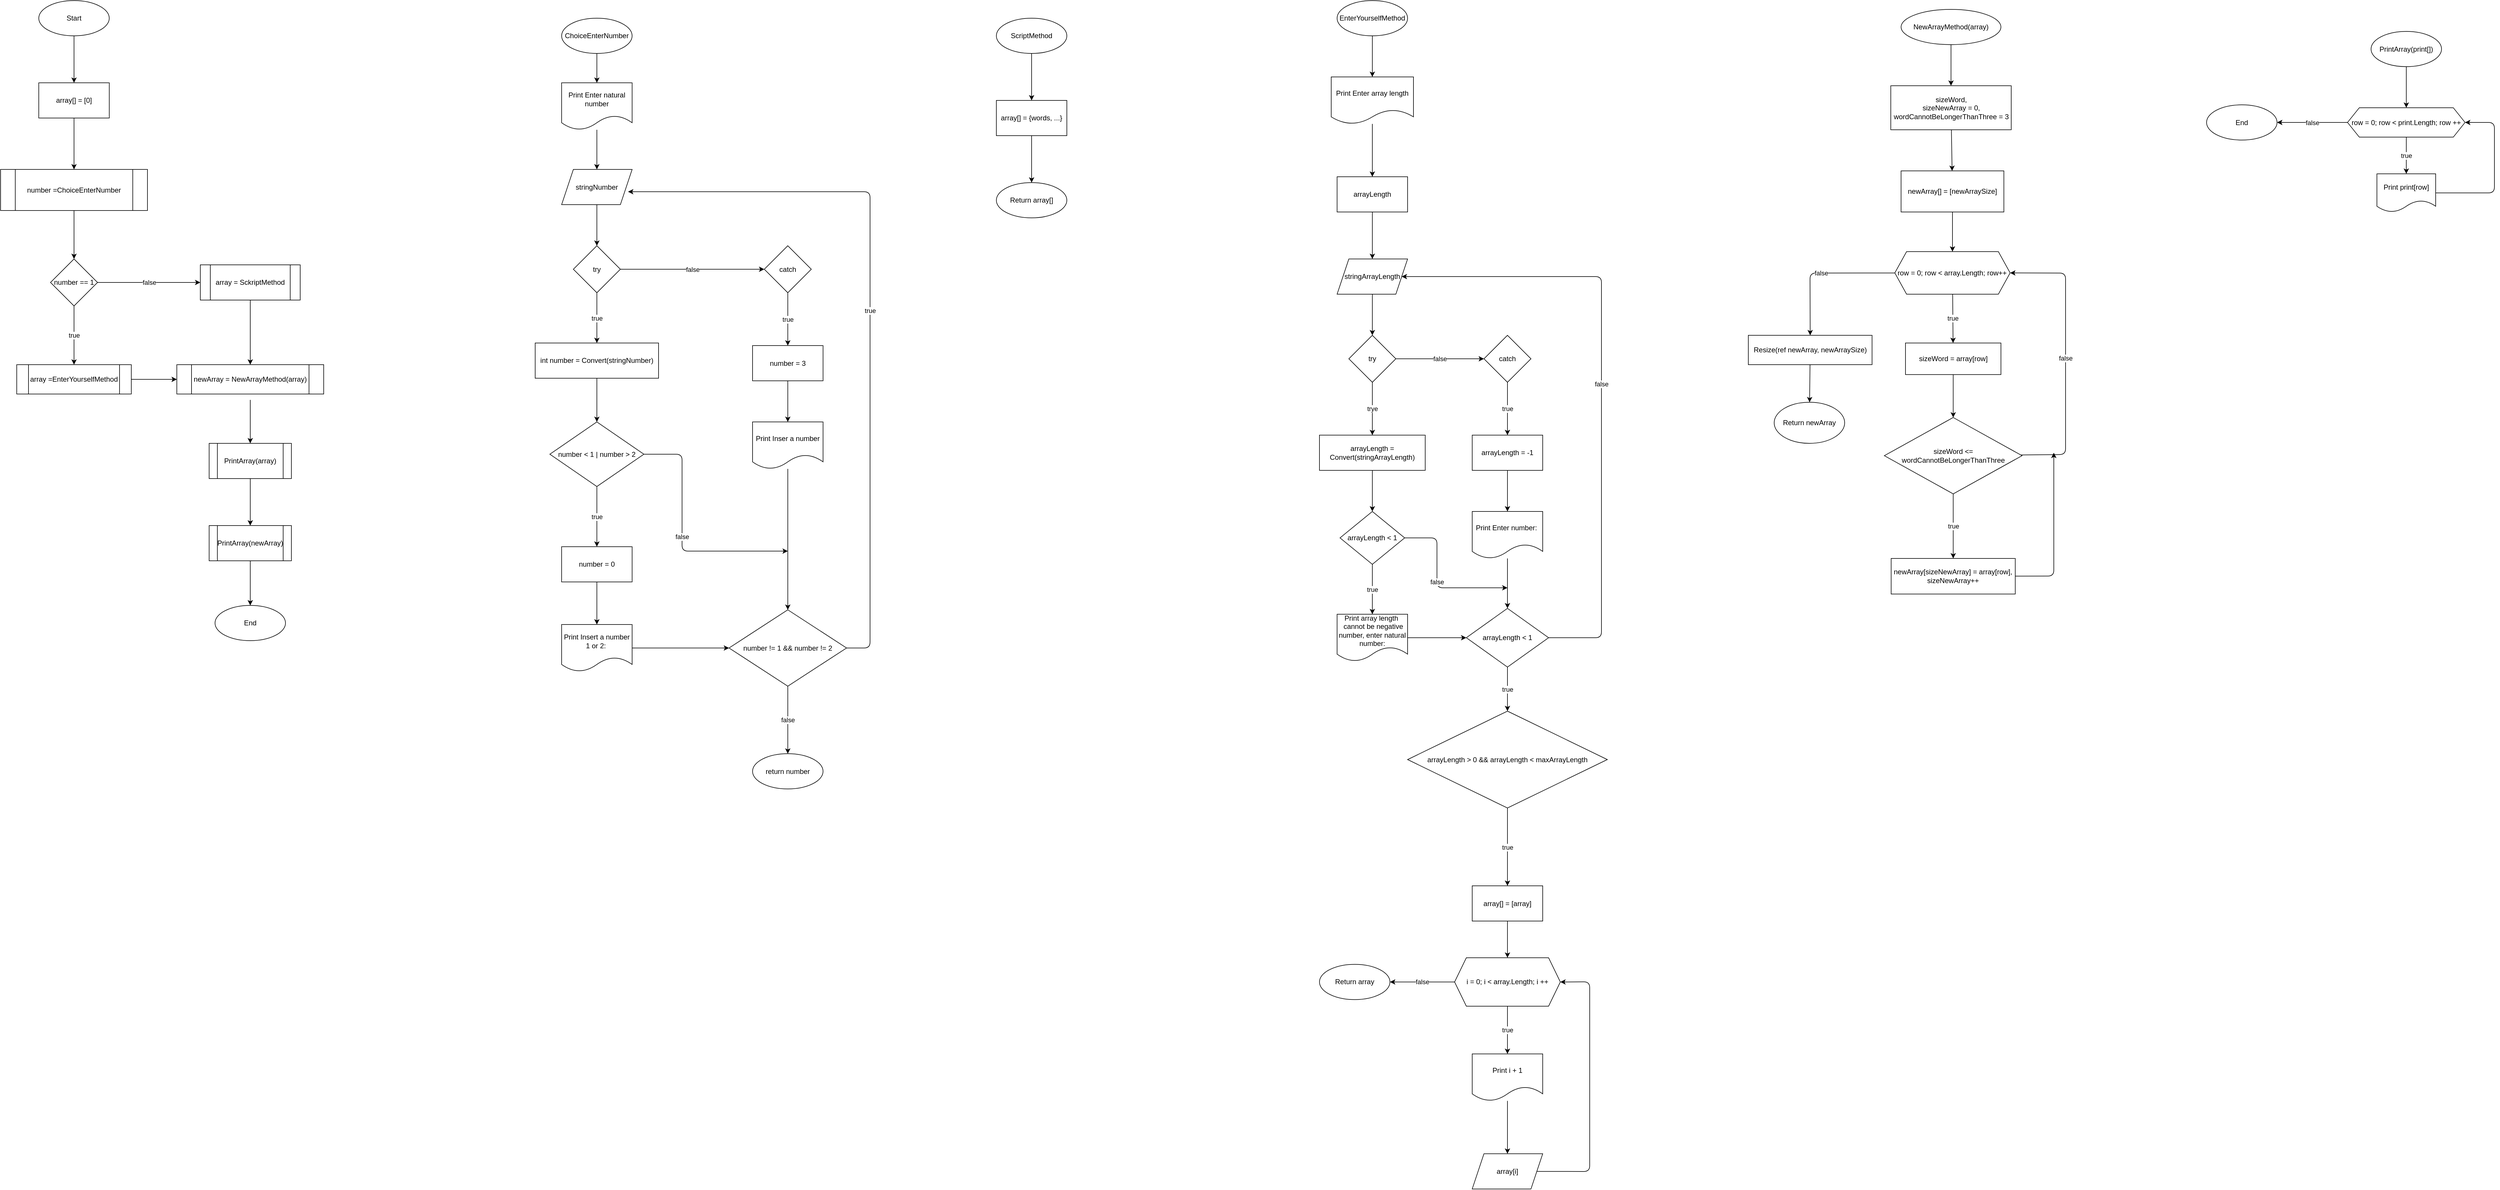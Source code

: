 <mxfile>
    <diagram id="Eii8nnGH6GLkC-q3jCfu" name="Page-1">
        <mxGraphModel dx="1202" dy="533" grid="1" gridSize="10" guides="1" tooltips="1" connect="1" arrows="1" fold="1" page="1" pageScale="1" pageWidth="1100" pageHeight="850" math="0" shadow="0">
            <root>
                <mxCell id="0"/>
                <mxCell id="1" parent="0"/>
                <mxCell id="Q7-Qrk8orozJDqt8Iv2w-7" value="" style="edgeStyle=none;html=1;" parent="1" source="Q7-Qrk8orozJDqt8Iv2w-8" target="Q7-Qrk8orozJDqt8Iv2w-101" edge="1">
                    <mxGeometry relative="1" as="geometry"/>
                </mxCell>
                <mxCell id="Q7-Qrk8orozJDqt8Iv2w-8" value="ChoiceEnterNumber" style="ellipse;whiteSpace=wrap;html=1;" parent="1" vertex="1">
                    <mxGeometry x="990" y="40" width="120" height="60" as="geometry"/>
                </mxCell>
                <mxCell id="Q7-Qrk8orozJDqt8Iv2w-9" value="" style="edgeStyle=none;html=1;" parent="1" source="Q7-Qrk8orozJDqt8Iv2w-10" target="Q7-Qrk8orozJDqt8Iv2w-13" edge="1">
                    <mxGeometry relative="1" as="geometry"/>
                </mxCell>
                <mxCell id="Q7-Qrk8orozJDqt8Iv2w-10" value="stringNumber" style="shape=parallelogram;perimeter=parallelogramPerimeter;whiteSpace=wrap;html=1;fixedSize=1;" parent="1" vertex="1">
                    <mxGeometry x="990" y="297.5" width="120" height="60" as="geometry"/>
                </mxCell>
                <mxCell id="Q7-Qrk8orozJDqt8Iv2w-11" value="true" style="edgeStyle=none;html=1;" parent="1" source="Q7-Qrk8orozJDqt8Iv2w-13" target="Q7-Qrk8orozJDqt8Iv2w-15" edge="1">
                    <mxGeometry relative="1" as="geometry"/>
                </mxCell>
                <mxCell id="Q7-Qrk8orozJDqt8Iv2w-12" value="false" style="edgeStyle=none;html=1;" parent="1" source="Q7-Qrk8orozJDqt8Iv2w-13" target="Q7-Qrk8orozJDqt8Iv2w-24" edge="1">
                    <mxGeometry relative="1" as="geometry"/>
                </mxCell>
                <mxCell id="Q7-Qrk8orozJDqt8Iv2w-13" value="try" style="rhombus;whiteSpace=wrap;html=1;" parent="1" vertex="1">
                    <mxGeometry x="1010" y="427.5" width="80" height="80" as="geometry"/>
                </mxCell>
                <mxCell id="Q7-Qrk8orozJDqt8Iv2w-14" value="" style="edgeStyle=none;html=1;" parent="1" source="Q7-Qrk8orozJDqt8Iv2w-15" target="Q7-Qrk8orozJDqt8Iv2w-18" edge="1">
                    <mxGeometry relative="1" as="geometry"/>
                </mxCell>
                <mxCell id="Q7-Qrk8orozJDqt8Iv2w-15" value="int number = Convert(stringNumber)" style="whiteSpace=wrap;html=1;" parent="1" vertex="1">
                    <mxGeometry x="945" y="593.12" width="210" height="60" as="geometry"/>
                </mxCell>
                <mxCell id="Q7-Qrk8orozJDqt8Iv2w-16" value="true" style="edgeStyle=none;html=1;" parent="1" source="Q7-Qrk8orozJDqt8Iv2w-18" target="Q7-Qrk8orozJDqt8Iv2w-20" edge="1">
                    <mxGeometry relative="1" as="geometry"/>
                </mxCell>
                <mxCell id="Q7-Qrk8orozJDqt8Iv2w-17" value="false" style="edgeStyle=none;html=1;" parent="1" source="Q7-Qrk8orozJDqt8Iv2w-18" edge="1">
                    <mxGeometry relative="1" as="geometry">
                        <mxPoint x="1375" y="947.5" as="targetPoint"/>
                        <Array as="points">
                            <mxPoint x="1195" y="782.5"/>
                            <mxPoint x="1195" y="947.5"/>
                        </Array>
                    </mxGeometry>
                </mxCell>
                <mxCell id="Q7-Qrk8orozJDqt8Iv2w-18" value="number &amp;lt; 1 | number &amp;gt; 2" style="rhombus;whiteSpace=wrap;html=1;" parent="1" vertex="1">
                    <mxGeometry x="970" y="727.5" width="160" height="110" as="geometry"/>
                </mxCell>
                <mxCell id="Q7-Qrk8orozJDqt8Iv2w-19" value="" style="edgeStyle=none;html=1;" parent="1" source="Q7-Qrk8orozJDqt8Iv2w-20" target="Q7-Qrk8orozJDqt8Iv2w-22" edge="1">
                    <mxGeometry relative="1" as="geometry"/>
                </mxCell>
                <mxCell id="Q7-Qrk8orozJDqt8Iv2w-20" value="number = 0" style="whiteSpace=wrap;html=1;" parent="1" vertex="1">
                    <mxGeometry x="990" y="940" width="120" height="60" as="geometry"/>
                </mxCell>
                <mxCell id="Q7-Qrk8orozJDqt8Iv2w-21" style="edgeStyle=none;html=1;entryX=0;entryY=0.5;entryDx=0;entryDy=0;" parent="1" source="Q7-Qrk8orozJDqt8Iv2w-22" target="Q7-Qrk8orozJDqt8Iv2w-31" edge="1">
                    <mxGeometry relative="1" as="geometry"/>
                </mxCell>
                <mxCell id="Q7-Qrk8orozJDqt8Iv2w-22" value="Print Insert a number 1 or 2:&amp;nbsp;" style="shape=document;whiteSpace=wrap;html=1;boundedLbl=1;" parent="1" vertex="1">
                    <mxGeometry x="990" y="1072.5" width="120" height="80" as="geometry"/>
                </mxCell>
                <mxCell id="Q7-Qrk8orozJDqt8Iv2w-23" value="true" style="edgeStyle=none;html=1;" parent="1" source="Q7-Qrk8orozJDqt8Iv2w-24" target="Q7-Qrk8orozJDqt8Iv2w-26" edge="1">
                    <mxGeometry relative="1" as="geometry"/>
                </mxCell>
                <mxCell id="Q7-Qrk8orozJDqt8Iv2w-24" value="catch" style="rhombus;whiteSpace=wrap;html=1;" parent="1" vertex="1">
                    <mxGeometry x="1335" y="427.5" width="80" height="80" as="geometry"/>
                </mxCell>
                <mxCell id="Q7-Qrk8orozJDqt8Iv2w-25" value="" style="edgeStyle=none;html=1;" parent="1" source="Q7-Qrk8orozJDqt8Iv2w-26" target="Q7-Qrk8orozJDqt8Iv2w-28" edge="1">
                    <mxGeometry relative="1" as="geometry"/>
                </mxCell>
                <mxCell id="Q7-Qrk8orozJDqt8Iv2w-26" value="number = 3" style="whiteSpace=wrap;html=1;" parent="1" vertex="1">
                    <mxGeometry x="1315" y="597.5" width="120" height="60" as="geometry"/>
                </mxCell>
                <mxCell id="Q7-Qrk8orozJDqt8Iv2w-27" style="edgeStyle=none;html=1;entryX=0.5;entryY=0;entryDx=0;entryDy=0;" parent="1" source="Q7-Qrk8orozJDqt8Iv2w-28" target="Q7-Qrk8orozJDqt8Iv2w-31" edge="1">
                    <mxGeometry relative="1" as="geometry"/>
                </mxCell>
                <mxCell id="Q7-Qrk8orozJDqt8Iv2w-28" value="Print Inser a number" style="shape=document;whiteSpace=wrap;html=1;boundedLbl=1;" parent="1" vertex="1">
                    <mxGeometry x="1315" y="727.5" width="120" height="80" as="geometry"/>
                </mxCell>
                <mxCell id="Q7-Qrk8orozJDqt8Iv2w-29" value="true" style="edgeStyle=none;html=1;entryX=0.942;entryY=0.633;entryDx=0;entryDy=0;entryPerimeter=0;" parent="1" source="Q7-Qrk8orozJDqt8Iv2w-31" target="Q7-Qrk8orozJDqt8Iv2w-10" edge="1">
                    <mxGeometry relative="1" as="geometry">
                        <Array as="points">
                            <mxPoint x="1515" y="1112.5"/>
                            <mxPoint x="1515" y="335.5"/>
                        </Array>
                    </mxGeometry>
                </mxCell>
                <mxCell id="Q7-Qrk8orozJDqt8Iv2w-30" value="false" style="edgeStyle=none;html=1;" parent="1" source="Q7-Qrk8orozJDqt8Iv2w-31" target="Q7-Qrk8orozJDqt8Iv2w-34" edge="1">
                    <mxGeometry relative="1" as="geometry"/>
                </mxCell>
                <mxCell id="Q7-Qrk8orozJDqt8Iv2w-31" value="number != 1 &amp;amp;&amp;amp; number != 2" style="rhombus;whiteSpace=wrap;html=1;" parent="1" vertex="1">
                    <mxGeometry x="1275" y="1047.5" width="200" height="130" as="geometry"/>
                </mxCell>
                <mxCell id="Q7-Qrk8orozJDqt8Iv2w-32" value="" style="edgeStyle=none;html=1;" parent="1" source="Q7-Qrk8orozJDqt8Iv2w-33" target="Q7-Qrk8orozJDqt8Iv2w-115" edge="1">
                    <mxGeometry relative="1" as="geometry"/>
                </mxCell>
                <mxCell id="Q7-Qrk8orozJDqt8Iv2w-33" value="Start" style="ellipse;whiteSpace=wrap;html=1;" parent="1" vertex="1">
                    <mxGeometry x="100" y="10" width="120" height="60" as="geometry"/>
                </mxCell>
                <mxCell id="Q7-Qrk8orozJDqt8Iv2w-34" value="return number" style="ellipse;whiteSpace=wrap;html=1;" parent="1" vertex="1">
                    <mxGeometry x="1315" y="1292.5" width="120" height="60" as="geometry"/>
                </mxCell>
                <mxCell id="Q7-Qrk8orozJDqt8Iv2w-37" value="true" style="edgeStyle=none;html=1;entryX=0.5;entryY=0;entryDx=0;entryDy=0;" parent="1" source="Q7-Qrk8orozJDqt8Iv2w-39" target="WTpTXgm8ZxH8MhkFRXwK-5" edge="1">
                    <mxGeometry relative="1" as="geometry">
                        <mxPoint x="160" y="620" as="targetPoint"/>
                    </mxGeometry>
                </mxCell>
                <mxCell id="Q7-Qrk8orozJDqt8Iv2w-38" value="false" style="edgeStyle=none;html=1;entryX=0;entryY=0.5;entryDx=0;entryDy=0;" parent="1" source="Q7-Qrk8orozJDqt8Iv2w-39" target="WTpTXgm8ZxH8MhkFRXwK-3" edge="1">
                    <mxGeometry relative="1" as="geometry">
                        <mxPoint x="320" y="490" as="targetPoint"/>
                    </mxGeometry>
                </mxCell>
                <mxCell id="Q7-Qrk8orozJDqt8Iv2w-39" value="number == 1" style="rhombus;whiteSpace=wrap;html=1;" parent="1" vertex="1">
                    <mxGeometry x="120" y="450" width="80" height="80" as="geometry"/>
                </mxCell>
                <mxCell id="Q7-Qrk8orozJDqt8Iv2w-44" value="" style="edgeStyle=none;html=1;" parent="1" source="Q7-Qrk8orozJDqt8Iv2w-45" target="Q7-Qrk8orozJDqt8Iv2w-47" edge="1">
                    <mxGeometry relative="1" as="geometry"/>
                </mxCell>
                <mxCell id="Q7-Qrk8orozJDqt8Iv2w-45" value="ScriptMethod" style="ellipse;whiteSpace=wrap;html=1;" parent="1" vertex="1">
                    <mxGeometry x="1730" y="40" width="120" height="60" as="geometry"/>
                </mxCell>
                <mxCell id="Q7-Qrk8orozJDqt8Iv2w-46" value="" style="edgeStyle=none;html=1;" parent="1" source="Q7-Qrk8orozJDqt8Iv2w-47" target="Q7-Qrk8orozJDqt8Iv2w-48" edge="1">
                    <mxGeometry relative="1" as="geometry"/>
                </mxCell>
                <mxCell id="Q7-Qrk8orozJDqt8Iv2w-47" value="array[] = {words, ...}" style="whiteSpace=wrap;html=1;" parent="1" vertex="1">
                    <mxGeometry x="1730" y="180" width="120" height="60" as="geometry"/>
                </mxCell>
                <mxCell id="Q7-Qrk8orozJDqt8Iv2w-48" value="Return array[]" style="ellipse;whiteSpace=wrap;html=1;" parent="1" vertex="1">
                    <mxGeometry x="1730" y="320" width="120" height="60" as="geometry"/>
                </mxCell>
                <mxCell id="Q7-Qrk8orozJDqt8Iv2w-49" value="" style="edgeStyle=none;html=1;" parent="1" source="Q7-Qrk8orozJDqt8Iv2w-50" target="Q7-Qrk8orozJDqt8Iv2w-52" edge="1">
                    <mxGeometry relative="1" as="geometry"/>
                </mxCell>
                <mxCell id="Q7-Qrk8orozJDqt8Iv2w-50" value="EnterYourselfMethod" style="ellipse;whiteSpace=wrap;html=1;" parent="1" vertex="1">
                    <mxGeometry x="2310" y="10" width="120" height="60" as="geometry"/>
                </mxCell>
                <mxCell id="Q7-Qrk8orozJDqt8Iv2w-51" value="" style="edgeStyle=none;html=1;" parent="1" source="Q7-Qrk8orozJDqt8Iv2w-52" target="Q7-Qrk8orozJDqt8Iv2w-54" edge="1">
                    <mxGeometry relative="1" as="geometry"/>
                </mxCell>
                <mxCell id="Q7-Qrk8orozJDqt8Iv2w-52" value="Print Enter array length" style="shape=document;whiteSpace=wrap;html=1;boundedLbl=1;" parent="1" vertex="1">
                    <mxGeometry x="2300" y="140" width="140" height="80" as="geometry"/>
                </mxCell>
                <mxCell id="Q7-Qrk8orozJDqt8Iv2w-53" value="" style="edgeStyle=none;html=1;" parent="1" source="Q7-Qrk8orozJDqt8Iv2w-54" target="Q7-Qrk8orozJDqt8Iv2w-56" edge="1">
                    <mxGeometry relative="1" as="geometry"/>
                </mxCell>
                <mxCell id="Q7-Qrk8orozJDqt8Iv2w-54" value="arrayLength" style="whiteSpace=wrap;html=1;" parent="1" vertex="1">
                    <mxGeometry x="2310" y="310" width="120" height="60" as="geometry"/>
                </mxCell>
                <mxCell id="Q7-Qrk8orozJDqt8Iv2w-55" value="" style="edgeStyle=none;html=1;" parent="1" source="Q7-Qrk8orozJDqt8Iv2w-56" target="Q7-Qrk8orozJDqt8Iv2w-59" edge="1">
                    <mxGeometry relative="1" as="geometry"/>
                </mxCell>
                <mxCell id="Q7-Qrk8orozJDqt8Iv2w-56" value="stringArrayLength" style="shape=parallelogram;perimeter=parallelogramPerimeter;whiteSpace=wrap;html=1;fixedSize=1;" parent="1" vertex="1">
                    <mxGeometry x="2310" y="450" width="120" height="60" as="geometry"/>
                </mxCell>
                <mxCell id="Q7-Qrk8orozJDqt8Iv2w-57" value="trye" style="edgeStyle=none;html=1;" parent="1" source="Q7-Qrk8orozJDqt8Iv2w-59" target="Q7-Qrk8orozJDqt8Iv2w-61" edge="1">
                    <mxGeometry relative="1" as="geometry"/>
                </mxCell>
                <mxCell id="Q7-Qrk8orozJDqt8Iv2w-58" value="false" style="edgeStyle=none;html=1;" parent="1" source="Q7-Qrk8orozJDqt8Iv2w-59" target="Q7-Qrk8orozJDqt8Iv2w-68" edge="1">
                    <mxGeometry relative="1" as="geometry"/>
                </mxCell>
                <mxCell id="Q7-Qrk8orozJDqt8Iv2w-59" value="try" style="rhombus;whiteSpace=wrap;html=1;" parent="1" vertex="1">
                    <mxGeometry x="2330" y="580" width="80" height="80" as="geometry"/>
                </mxCell>
                <mxCell id="Q7-Qrk8orozJDqt8Iv2w-60" value="" style="edgeStyle=none;html=1;" parent="1" source="Q7-Qrk8orozJDqt8Iv2w-61" target="Q7-Qrk8orozJDqt8Iv2w-64" edge="1">
                    <mxGeometry relative="1" as="geometry"/>
                </mxCell>
                <mxCell id="Q7-Qrk8orozJDqt8Iv2w-61" value="arrayLength = Convert(stringArrayLength)" style="whiteSpace=wrap;html=1;" parent="1" vertex="1">
                    <mxGeometry x="2280" y="750" width="180" height="60" as="geometry"/>
                </mxCell>
                <mxCell id="Q7-Qrk8orozJDqt8Iv2w-62" value="true" style="edgeStyle=none;html=1;" parent="1" source="Q7-Qrk8orozJDqt8Iv2w-64" target="Q7-Qrk8orozJDqt8Iv2w-66" edge="1">
                    <mxGeometry relative="1" as="geometry"/>
                </mxCell>
                <mxCell id="Q7-Qrk8orozJDqt8Iv2w-63" value="false" style="edgeStyle=none;html=1;" parent="1" source="Q7-Qrk8orozJDqt8Iv2w-64" edge="1">
                    <mxGeometry relative="1" as="geometry">
                        <mxPoint x="2600" y="1010" as="targetPoint"/>
                        <Array as="points">
                            <mxPoint x="2480" y="925"/>
                            <mxPoint x="2480" y="1010"/>
                        </Array>
                    </mxGeometry>
                </mxCell>
                <mxCell id="Q7-Qrk8orozJDqt8Iv2w-64" value="arrayLength &amp;lt; 1" style="rhombus;whiteSpace=wrap;html=1;" parent="1" vertex="1">
                    <mxGeometry x="2315" y="880" width="110" height="90" as="geometry"/>
                </mxCell>
                <mxCell id="Q7-Qrk8orozJDqt8Iv2w-65" style="edgeStyle=none;html=1;entryX=0;entryY=0.5;entryDx=0;entryDy=0;" parent="1" source="Q7-Qrk8orozJDqt8Iv2w-66" target="Q7-Qrk8orozJDqt8Iv2w-75" edge="1">
                    <mxGeometry relative="1" as="geometry"/>
                </mxCell>
                <mxCell id="Q7-Qrk8orozJDqt8Iv2w-66" value="Print array length&amp;nbsp;&lt;br&gt;&amp;nbsp;cannot be negative number, enter natural number:" style="shape=document;whiteSpace=wrap;html=1;boundedLbl=1;" parent="1" vertex="1">
                    <mxGeometry x="2310" y="1055" width="120" height="80" as="geometry"/>
                </mxCell>
                <mxCell id="Q7-Qrk8orozJDqt8Iv2w-67" value="true" style="edgeStyle=none;html=1;" parent="1" source="Q7-Qrk8orozJDqt8Iv2w-68" target="Q7-Qrk8orozJDqt8Iv2w-70" edge="1">
                    <mxGeometry relative="1" as="geometry"/>
                </mxCell>
                <mxCell id="Q7-Qrk8orozJDqt8Iv2w-68" value="catch" style="rhombus;whiteSpace=wrap;html=1;" parent="1" vertex="1">
                    <mxGeometry x="2560" y="580" width="80" height="80" as="geometry"/>
                </mxCell>
                <mxCell id="Q7-Qrk8orozJDqt8Iv2w-69" value="" style="edgeStyle=none;html=1;" parent="1" source="Q7-Qrk8orozJDqt8Iv2w-70" target="Q7-Qrk8orozJDqt8Iv2w-72" edge="1">
                    <mxGeometry relative="1" as="geometry"/>
                </mxCell>
                <mxCell id="Q7-Qrk8orozJDqt8Iv2w-70" value="arrayLength = -1" style="whiteSpace=wrap;html=1;" parent="1" vertex="1">
                    <mxGeometry x="2540" y="750" width="120" height="60" as="geometry"/>
                </mxCell>
                <mxCell id="Q7-Qrk8orozJDqt8Iv2w-71" value="" style="edgeStyle=none;html=1;" parent="1" source="Q7-Qrk8orozJDqt8Iv2w-72" target="Q7-Qrk8orozJDqt8Iv2w-75" edge="1">
                    <mxGeometry relative="1" as="geometry"/>
                </mxCell>
                <mxCell id="Q7-Qrk8orozJDqt8Iv2w-72" value="Print Enter number:&amp;nbsp;" style="shape=document;whiteSpace=wrap;html=1;boundedLbl=1;" parent="1" vertex="1">
                    <mxGeometry x="2540" y="880" width="120" height="80" as="geometry"/>
                </mxCell>
                <mxCell id="Q7-Qrk8orozJDqt8Iv2w-73" value="false" style="edgeStyle=none;html=1;entryX=1;entryY=0.5;entryDx=0;entryDy=0;" parent="1" source="Q7-Qrk8orozJDqt8Iv2w-75" target="Q7-Qrk8orozJDqt8Iv2w-56" edge="1">
                    <mxGeometry relative="1" as="geometry">
                        <Array as="points">
                            <mxPoint x="2760" y="1095"/>
                            <mxPoint x="2760" y="480"/>
                        </Array>
                    </mxGeometry>
                </mxCell>
                <mxCell id="Q7-Qrk8orozJDqt8Iv2w-74" value="true" style="edgeStyle=none;html=1;" parent="1" source="Q7-Qrk8orozJDqt8Iv2w-75" target="Q7-Qrk8orozJDqt8Iv2w-103" edge="1">
                    <mxGeometry relative="1" as="geometry"/>
                </mxCell>
                <mxCell id="Q7-Qrk8orozJDqt8Iv2w-75" value="arrayLength &amp;lt; 1" style="rhombus;whiteSpace=wrap;html=1;" parent="1" vertex="1">
                    <mxGeometry x="2530" y="1045" width="140" height="100" as="geometry"/>
                </mxCell>
                <mxCell id="Q7-Qrk8orozJDqt8Iv2w-76" value="" style="edgeStyle=none;html=1;entryX=0.5;entryY=0;entryDx=0;entryDy=0;" parent="1" target="WTpTXgm8ZxH8MhkFRXwK-9" edge="1">
                    <mxGeometry relative="1" as="geometry">
                        <mxPoint x="460" y="690" as="sourcePoint"/>
                        <mxPoint x="460" y="770" as="targetPoint"/>
                    </mxGeometry>
                </mxCell>
                <mxCell id="Q7-Qrk8orozJDqt8Iv2w-78" value="" style="edgeStyle=none;html=1;" parent="1" source="Q7-Qrk8orozJDqt8Iv2w-79" target="Q7-Qrk8orozJDqt8Iv2w-81" edge="1">
                    <mxGeometry relative="1" as="geometry"/>
                </mxCell>
                <mxCell id="Q7-Qrk8orozJDqt8Iv2w-79" value="NewArrayMethod(array)" style="ellipse;whiteSpace=wrap;html=1;" parent="1" vertex="1">
                    <mxGeometry x="3270" y="25" width="170" height="60" as="geometry"/>
                </mxCell>
                <mxCell id="Q7-Qrk8orozJDqt8Iv2w-80" value="" style="edgeStyle=none;html=1;" parent="1" source="Q7-Qrk8orozJDqt8Iv2w-81" target="Q7-Qrk8orozJDqt8Iv2w-83" edge="1">
                    <mxGeometry relative="1" as="geometry"/>
                </mxCell>
                <mxCell id="Q7-Qrk8orozJDqt8Iv2w-81" value="sizeWord,&lt;br&gt;sizeNewArray = 0,&lt;br&gt;wordCannotBeLongerThanThree = 3" style="whiteSpace=wrap;html=1;" parent="1" vertex="1">
                    <mxGeometry x="3252.5" y="155" width="205" height="75" as="geometry"/>
                </mxCell>
                <mxCell id="Q7-Qrk8orozJDqt8Iv2w-82" value="" style="edgeStyle=none;html=1;" parent="1" source="Q7-Qrk8orozJDqt8Iv2w-83" target="Q7-Qrk8orozJDqt8Iv2w-86" edge="1">
                    <mxGeometry relative="1" as="geometry"/>
                </mxCell>
                <mxCell id="Q7-Qrk8orozJDqt8Iv2w-83" value="newArray[] = [newArraySize]" style="whiteSpace=wrap;html=1;" parent="1" vertex="1">
                    <mxGeometry x="3270" y="300" width="175" height="70" as="geometry"/>
                </mxCell>
                <mxCell id="Q7-Qrk8orozJDqt8Iv2w-84" value="true" style="edgeStyle=none;html=1;" parent="1" source="Q7-Qrk8orozJDqt8Iv2w-86" target="Q7-Qrk8orozJDqt8Iv2w-88" edge="1">
                    <mxGeometry relative="1" as="geometry"/>
                </mxCell>
                <mxCell id="Q7-Qrk8orozJDqt8Iv2w-85" value="false" style="edgeStyle=none;html=1;entryX=0.5;entryY=0;entryDx=0;entryDy=0;" parent="1" source="Q7-Qrk8orozJDqt8Iv2w-86" target="Q7-Qrk8orozJDqt8Iv2w-95" edge="1">
                    <mxGeometry relative="1" as="geometry">
                        <Array as="points">
                            <mxPoint x="3115" y="474"/>
                        </Array>
                    </mxGeometry>
                </mxCell>
                <mxCell id="Q7-Qrk8orozJDqt8Iv2w-86" value="row = 0; row &amp;lt; array.Length; row++" style="shape=hexagon;perimeter=hexagonPerimeter2;whiteSpace=wrap;html=1;fixedSize=1;" parent="1" vertex="1">
                    <mxGeometry x="3259.38" y="437.5" width="196.25" height="72.5" as="geometry"/>
                </mxCell>
                <mxCell id="Q7-Qrk8orozJDqt8Iv2w-87" value="" style="edgeStyle=none;html=1;" parent="1" source="Q7-Qrk8orozJDqt8Iv2w-88" target="Q7-Qrk8orozJDqt8Iv2w-91" edge="1">
                    <mxGeometry relative="1" as="geometry"/>
                </mxCell>
                <mxCell id="Q7-Qrk8orozJDqt8Iv2w-88" value="sizeWord = array[row]" style="whiteSpace=wrap;html=1;" parent="1" vertex="1">
                    <mxGeometry x="3277.51" y="593.12" width="162.49" height="53.75" as="geometry"/>
                </mxCell>
                <mxCell id="Q7-Qrk8orozJDqt8Iv2w-89" value="true" style="edgeStyle=none;html=1;" parent="1" source="Q7-Qrk8orozJDqt8Iv2w-91" target="Q7-Qrk8orozJDqt8Iv2w-93" edge="1">
                    <mxGeometry relative="1" as="geometry"/>
                </mxCell>
                <mxCell id="Q7-Qrk8orozJDqt8Iv2w-90" value="false" style="edgeStyle=none;html=1;entryX=1;entryY=0.5;entryDx=0;entryDy=0;" parent="1" source="Q7-Qrk8orozJDqt8Iv2w-91" target="Q7-Qrk8orozJDqt8Iv2w-86" edge="1">
                    <mxGeometry relative="1" as="geometry">
                        <Array as="points">
                            <mxPoint x="3550" y="783"/>
                            <mxPoint x="3550" y="474"/>
                        </Array>
                    </mxGeometry>
                </mxCell>
                <mxCell id="Q7-Qrk8orozJDqt8Iv2w-91" value="sizeWord &amp;lt;= wordCannotBeLongerThanThree" style="rhombus;whiteSpace=wrap;html=1;" parent="1" vertex="1">
                    <mxGeometry x="3241.57" y="720" width="234.38" height="130" as="geometry"/>
                </mxCell>
                <mxCell id="Q7-Qrk8orozJDqt8Iv2w-92" style="edgeStyle=none;html=1;" parent="1" source="Q7-Qrk8orozJDqt8Iv2w-93" edge="1">
                    <mxGeometry relative="1" as="geometry">
                        <mxPoint x="3530" y="780" as="targetPoint"/>
                        <Array as="points">
                            <mxPoint x="3530" y="990"/>
                        </Array>
                    </mxGeometry>
                </mxCell>
                <mxCell id="Q7-Qrk8orozJDqt8Iv2w-93" value="newArray[sizeNewArray] = array[row],&lt;br&gt;sizeNewArray++" style="whiteSpace=wrap;html=1;" parent="1" vertex="1">
                    <mxGeometry x="3253.14" y="960" width="211.24" height="60.61" as="geometry"/>
                </mxCell>
                <mxCell id="Q7-Qrk8orozJDqt8Iv2w-94" value="" style="edgeStyle=none;html=1;" parent="1" source="Q7-Qrk8orozJDqt8Iv2w-95" target="Q7-Qrk8orozJDqt8Iv2w-96" edge="1">
                    <mxGeometry relative="1" as="geometry"/>
                </mxCell>
                <mxCell id="Q7-Qrk8orozJDqt8Iv2w-95" value="Resize(ref newArray, newArraySize)" style="whiteSpace=wrap;html=1;" parent="1" vertex="1">
                    <mxGeometry x="3010" y="580" width="210.62" height="50" as="geometry"/>
                </mxCell>
                <mxCell id="Q7-Qrk8orozJDqt8Iv2w-96" value="Return newArray" style="ellipse;whiteSpace=wrap;html=1;" parent="1" vertex="1">
                    <mxGeometry x="3054" y="694" width="120" height="70" as="geometry"/>
                </mxCell>
                <mxCell id="Q7-Qrk8orozJDqt8Iv2w-100" value="" style="edgeStyle=none;html=1;" parent="1" source="Q7-Qrk8orozJDqt8Iv2w-101" target="Q7-Qrk8orozJDqt8Iv2w-10" edge="1">
                    <mxGeometry relative="1" as="geometry"/>
                </mxCell>
                <mxCell id="Q7-Qrk8orozJDqt8Iv2w-101" value="Print Enter natural number" style="shape=document;whiteSpace=wrap;html=1;boundedLbl=1;" parent="1" vertex="1">
                    <mxGeometry x="990" y="150" width="120" height="80" as="geometry"/>
                </mxCell>
                <mxCell id="Q7-Qrk8orozJDqt8Iv2w-102" value="true" style="edgeStyle=none;html=1;" parent="1" source="Q7-Qrk8orozJDqt8Iv2w-103" target="Q7-Qrk8orozJDqt8Iv2w-105" edge="1">
                    <mxGeometry relative="1" as="geometry"/>
                </mxCell>
                <mxCell id="Q7-Qrk8orozJDqt8Iv2w-103" value="arrayLength &amp;gt; 0 &amp;amp;&amp;amp; arrayLength &amp;lt; maxArrayLength" style="rhombus;whiteSpace=wrap;html=1;" parent="1" vertex="1">
                    <mxGeometry x="2430" y="1220" width="340" height="165" as="geometry"/>
                </mxCell>
                <mxCell id="Q7-Qrk8orozJDqt8Iv2w-104" value="" style="edgeStyle=none;html=1;" parent="1" source="Q7-Qrk8orozJDqt8Iv2w-105" target="Q7-Qrk8orozJDqt8Iv2w-108" edge="1">
                    <mxGeometry relative="1" as="geometry"/>
                </mxCell>
                <mxCell id="Q7-Qrk8orozJDqt8Iv2w-105" value="array[] = [array]" style="whiteSpace=wrap;html=1;" parent="1" vertex="1">
                    <mxGeometry x="2540" y="1517.5" width="120" height="60" as="geometry"/>
                </mxCell>
                <mxCell id="Q7-Qrk8orozJDqt8Iv2w-106" value="true" style="edgeStyle=none;html=1;" parent="1" source="Q7-Qrk8orozJDqt8Iv2w-108" target="Q7-Qrk8orozJDqt8Iv2w-110" edge="1">
                    <mxGeometry relative="1" as="geometry"/>
                </mxCell>
                <mxCell id="Q7-Qrk8orozJDqt8Iv2w-107" value="false" style="edgeStyle=none;html=1;" parent="1" source="Q7-Qrk8orozJDqt8Iv2w-108" target="Q7-Qrk8orozJDqt8Iv2w-113" edge="1">
                    <mxGeometry relative="1" as="geometry"/>
                </mxCell>
                <mxCell id="Q7-Qrk8orozJDqt8Iv2w-108" value="i = 0; i &amp;lt; array.Length; i ++" style="shape=hexagon;perimeter=hexagonPerimeter2;whiteSpace=wrap;html=1;fixedSize=1;" parent="1" vertex="1">
                    <mxGeometry x="2510" y="1640" width="180" height="82.5" as="geometry"/>
                </mxCell>
                <mxCell id="Q7-Qrk8orozJDqt8Iv2w-109" value="" style="edgeStyle=none;html=1;" parent="1" source="Q7-Qrk8orozJDqt8Iv2w-110" target="Q7-Qrk8orozJDqt8Iv2w-112" edge="1">
                    <mxGeometry relative="1" as="geometry"/>
                </mxCell>
                <mxCell id="Q7-Qrk8orozJDqt8Iv2w-110" value="Print i + 1" style="shape=document;whiteSpace=wrap;html=1;boundedLbl=1;" parent="1" vertex="1">
                    <mxGeometry x="2540" y="1803.75" width="120" height="80" as="geometry"/>
                </mxCell>
                <mxCell id="Q7-Qrk8orozJDqt8Iv2w-111" style="edgeStyle=none;html=1;entryX=1;entryY=0.5;entryDx=0;entryDy=0;" parent="1" source="Q7-Qrk8orozJDqt8Iv2w-112" target="Q7-Qrk8orozJDqt8Iv2w-108" edge="1">
                    <mxGeometry relative="1" as="geometry">
                        <Array as="points">
                            <mxPoint x="2740" y="2004"/>
                            <mxPoint x="2740" y="1681"/>
                        </Array>
                    </mxGeometry>
                </mxCell>
                <mxCell id="Q7-Qrk8orozJDqt8Iv2w-112" value="array[i]" style="shape=parallelogram;perimeter=parallelogramPerimeter;whiteSpace=wrap;html=1;fixedSize=1;" parent="1" vertex="1">
                    <mxGeometry x="2540" y="1973.75" width="120" height="60" as="geometry"/>
                </mxCell>
                <mxCell id="Q7-Qrk8orozJDqt8Iv2w-113" value="Return array" style="ellipse;whiteSpace=wrap;html=1;" parent="1" vertex="1">
                    <mxGeometry x="2280" y="1651.25" width="120" height="60" as="geometry"/>
                </mxCell>
                <mxCell id="Q7-Qrk8orozJDqt8Iv2w-114" value="" style="edgeStyle=none;html=1;entryX=0.5;entryY=0;entryDx=0;entryDy=0;" parent="1" source="Q7-Qrk8orozJDqt8Iv2w-115" target="WTpTXgm8ZxH8MhkFRXwK-1" edge="1">
                    <mxGeometry relative="1" as="geometry">
                        <mxPoint x="160" y="290" as="targetPoint"/>
                    </mxGeometry>
                </mxCell>
                <mxCell id="Q7-Qrk8orozJDqt8Iv2w-115" value="array[] = [0]" style="whiteSpace=wrap;html=1;" parent="1" vertex="1">
                    <mxGeometry x="100" y="150" width="120" height="60" as="geometry"/>
                </mxCell>
                <mxCell id="Q7-Qrk8orozJDqt8Iv2w-116" value="" style="edgeStyle=none;html=1;" parent="1" source="Q7-Qrk8orozJDqt8Iv2w-117" target="Q7-Qrk8orozJDqt8Iv2w-120" edge="1">
                    <mxGeometry relative="1" as="geometry"/>
                </mxCell>
                <mxCell id="Q7-Qrk8orozJDqt8Iv2w-117" value="PrintArray(print[])" style="ellipse;whiteSpace=wrap;html=1;" parent="1" vertex="1">
                    <mxGeometry x="4070" y="62.5" width="120" height="60" as="geometry"/>
                </mxCell>
                <mxCell id="Q7-Qrk8orozJDqt8Iv2w-118" value="true" style="edgeStyle=none;html=1;" parent="1" source="Q7-Qrk8orozJDqt8Iv2w-120" target="Q7-Qrk8orozJDqt8Iv2w-122" edge="1">
                    <mxGeometry relative="1" as="geometry"/>
                </mxCell>
                <mxCell id="Q7-Qrk8orozJDqt8Iv2w-119" value="false" style="edgeStyle=none;html=1;" parent="1" source="Q7-Qrk8orozJDqt8Iv2w-120" target="Q7-Qrk8orozJDqt8Iv2w-123" edge="1">
                    <mxGeometry relative="1" as="geometry"/>
                </mxCell>
                <mxCell id="Q7-Qrk8orozJDqt8Iv2w-120" value="row = 0; row &amp;lt; print.Length; row ++" style="shape=hexagon;perimeter=hexagonPerimeter2;whiteSpace=wrap;html=1;fixedSize=1;" parent="1" vertex="1">
                    <mxGeometry x="4030" y="192.5" width="200" height="50" as="geometry"/>
                </mxCell>
                <mxCell id="Q7-Qrk8orozJDqt8Iv2w-121" style="edgeStyle=none;html=1;entryX=1;entryY=0.5;entryDx=0;entryDy=0;" parent="1" source="Q7-Qrk8orozJDqt8Iv2w-122" target="Q7-Qrk8orozJDqt8Iv2w-120" edge="1">
                    <mxGeometry relative="1" as="geometry">
                        <Array as="points">
                            <mxPoint x="4280" y="337.5"/>
                            <mxPoint x="4280" y="217.5"/>
                        </Array>
                    </mxGeometry>
                </mxCell>
                <mxCell id="Q7-Qrk8orozJDqt8Iv2w-122" value="Print print[row]" style="shape=document;whiteSpace=wrap;html=1;boundedLbl=1;" parent="1" vertex="1">
                    <mxGeometry x="4080" y="305" width="100" height="65" as="geometry"/>
                </mxCell>
                <mxCell id="Q7-Qrk8orozJDqt8Iv2w-123" value="End" style="ellipse;whiteSpace=wrap;html=1;" parent="1" vertex="1">
                    <mxGeometry x="3790" y="187.5" width="120" height="60" as="geometry"/>
                </mxCell>
                <mxCell id="Q7-Qrk8orozJDqt8Iv2w-124" value="End" style="ellipse;whiteSpace=wrap;html=1;" parent="1" vertex="1">
                    <mxGeometry x="400" y="1040" width="120" height="60" as="geometry"/>
                </mxCell>
                <mxCell id="WTpTXgm8ZxH8MhkFRXwK-2" style="edgeStyle=none;html=1;entryX=0.5;entryY=0;entryDx=0;entryDy=0;" edge="1" parent="1" source="WTpTXgm8ZxH8MhkFRXwK-1" target="Q7-Qrk8orozJDqt8Iv2w-39">
                    <mxGeometry relative="1" as="geometry"/>
                </mxCell>
                <mxCell id="WTpTXgm8ZxH8MhkFRXwK-1" value="&lt;span&gt;number =&lt;/span&gt;Choice&lt;span&gt;EnterNumber&lt;/span&gt;" style="shape=process;whiteSpace=wrap;html=1;backgroundOutline=1;" vertex="1" parent="1">
                    <mxGeometry x="35" y="297.5" width="250" height="70" as="geometry"/>
                </mxCell>
                <mxCell id="WTpTXgm8ZxH8MhkFRXwK-4" style="edgeStyle=none;html=1;entryX=0.5;entryY=0;entryDx=0;entryDy=0;" edge="1" parent="1" source="WTpTXgm8ZxH8MhkFRXwK-3" target="WTpTXgm8ZxH8MhkFRXwK-7">
                    <mxGeometry relative="1" as="geometry">
                        <mxPoint x="460" y="620" as="targetPoint"/>
                    </mxGeometry>
                </mxCell>
                <mxCell id="WTpTXgm8ZxH8MhkFRXwK-3" value="&lt;span&gt;array = SckriptMethod&lt;/span&gt;" style="shape=process;whiteSpace=wrap;html=1;backgroundOutline=1;" vertex="1" parent="1">
                    <mxGeometry x="375" y="460" width="170" height="60" as="geometry"/>
                </mxCell>
                <mxCell id="WTpTXgm8ZxH8MhkFRXwK-8" style="edgeStyle=none;html=1;entryX=0;entryY=0.5;entryDx=0;entryDy=0;" edge="1" parent="1" source="WTpTXgm8ZxH8MhkFRXwK-5" target="WTpTXgm8ZxH8MhkFRXwK-7">
                    <mxGeometry relative="1" as="geometry"/>
                </mxCell>
                <mxCell id="WTpTXgm8ZxH8MhkFRXwK-5" value="&lt;span&gt;array =&lt;/span&gt;EnterYourself&lt;span&gt;Method&lt;/span&gt;" style="shape=process;whiteSpace=wrap;html=1;backgroundOutline=1;" vertex="1" parent="1">
                    <mxGeometry x="62.5" y="630" width="195" height="50" as="geometry"/>
                </mxCell>
                <mxCell id="WTpTXgm8ZxH8MhkFRXwK-7" value="&lt;span&gt;newArray = NewArrayMethod(array)&lt;/span&gt;" style="shape=process;whiteSpace=wrap;html=1;backgroundOutline=1;" vertex="1" parent="1">
                    <mxGeometry x="335" y="630" width="250" height="50" as="geometry"/>
                </mxCell>
                <mxCell id="WTpTXgm8ZxH8MhkFRXwK-11" value="" style="edgeStyle=none;html=1;" edge="1" parent="1" source="WTpTXgm8ZxH8MhkFRXwK-9" target="WTpTXgm8ZxH8MhkFRXwK-10">
                    <mxGeometry relative="1" as="geometry"/>
                </mxCell>
                <mxCell id="WTpTXgm8ZxH8MhkFRXwK-9" value="&lt;span&gt;PrintArray(array)&lt;/span&gt;" style="shape=process;whiteSpace=wrap;html=1;backgroundOutline=1;" vertex="1" parent="1">
                    <mxGeometry x="390" y="764" width="140" height="60" as="geometry"/>
                </mxCell>
                <mxCell id="WTpTXgm8ZxH8MhkFRXwK-12" value="" style="edgeStyle=none;html=1;" edge="1" parent="1" source="WTpTXgm8ZxH8MhkFRXwK-10" target="Q7-Qrk8orozJDqt8Iv2w-124">
                    <mxGeometry relative="1" as="geometry"/>
                </mxCell>
                <mxCell id="WTpTXgm8ZxH8MhkFRXwK-10" value="&lt;span&gt;PrintArray(newArray)&lt;/span&gt;" style="shape=process;whiteSpace=wrap;html=1;backgroundOutline=1;" vertex="1" parent="1">
                    <mxGeometry x="390" y="904" width="140" height="60" as="geometry"/>
                </mxCell>
            </root>
        </mxGraphModel>
    </diagram>
    <diagram id="HYundkyGYnqMxC---_LP" name="Page-2">
        <mxGraphModel dx="1202" dy="533" grid="1" gridSize="10" guides="1" tooltips="1" connect="1" arrows="1" fold="1" page="1" pageScale="1" pageWidth="1100" pageHeight="850" math="0" shadow="0">
            <root>
                <mxCell id="x9pryPhuVk3YSNSWU_nB-0"/>
                <mxCell id="x9pryPhuVk3YSNSWU_nB-1" parent="x9pryPhuVk3YSNSWU_nB-0"/>
                <mxCell id="T9ELQkDIrvYrur-cVXGo-0" value="" style="edgeStyle=none;html=1;" parent="x9pryPhuVk3YSNSWU_nB-1" source="T9ELQkDIrvYrur-cVXGo-1" target="T9ELQkDIrvYrur-cVXGo-3" edge="1">
                    <mxGeometry relative="1" as="geometry"/>
                </mxCell>
                <mxCell id="T9ELQkDIrvYrur-cVXGo-1" value="Start" style="ellipse;whiteSpace=wrap;html=1;" parent="x9pryPhuVk3YSNSWU_nB-1" vertex="1">
                    <mxGeometry x="370" y="20" width="120" height="60" as="geometry"/>
                </mxCell>
                <mxCell id="T9ELQkDIrvYrur-cVXGo-2" value="" style="edgeStyle=none;html=1;" parent="x9pryPhuVk3YSNSWU_nB-1" source="T9ELQkDIrvYrur-cVXGo-3" target="T9ELQkDIrvYrur-cVXGo-65" edge="1">
                    <mxGeometry relative="1" as="geometry"/>
                </mxCell>
                <mxCell id="T9ELQkDIrvYrur-cVXGo-3" value="number" style="shape=parallelogram;perimeter=parallelogramPerimeter;whiteSpace=wrap;html=1;fixedSize=1;" parent="x9pryPhuVk3YSNSWU_nB-1" vertex="1">
                    <mxGeometry x="370" y="160" width="120" height="60" as="geometry"/>
                </mxCell>
                <mxCell id="T9ELQkDIrvYrur-cVXGo-4" value="no" style="edgeStyle=none;html=1;" parent="x9pryPhuVk3YSNSWU_nB-1" source="T9ELQkDIrvYrur-cVXGo-6" target="T9ELQkDIrvYrur-cVXGo-9" edge="1">
                    <mxGeometry relative="1" as="geometry"/>
                </mxCell>
                <mxCell id="T9ELQkDIrvYrur-cVXGo-5" value="yes" style="edgeStyle=none;html=1;" parent="x9pryPhuVk3YSNSWU_nB-1" source="T9ELQkDIrvYrur-cVXGo-6" target="T9ELQkDIrvYrur-cVXGo-11" edge="1">
                    <mxGeometry relative="1" as="geometry"/>
                </mxCell>
                <mxCell id="T9ELQkDIrvYrur-cVXGo-6" value="number = 1" style="rhombus;whiteSpace=wrap;html=1;" parent="x9pryPhuVk3YSNSWU_nB-1" vertex="1">
                    <mxGeometry x="365" y="425" width="130" height="110" as="geometry"/>
                </mxCell>
                <mxCell id="T9ELQkDIrvYrur-cVXGo-7" value="yes" style="edgeStyle=none;html=1;" parent="x9pryPhuVk3YSNSWU_nB-1" source="T9ELQkDIrvYrur-cVXGo-9" target="T9ELQkDIrvYrur-cVXGo-13" edge="1">
                    <mxGeometry relative="1" as="geometry"/>
                </mxCell>
                <mxCell id="T9ELQkDIrvYrur-cVXGo-8" value="no" style="edgeStyle=none;html=1;" parent="x9pryPhuVk3YSNSWU_nB-1" source="T9ELQkDIrvYrur-cVXGo-9" target="T9ELQkDIrvYrur-cVXGo-17" edge="1">
                    <mxGeometry relative="1" as="geometry"/>
                </mxCell>
                <mxCell id="T9ELQkDIrvYrur-cVXGo-9" value="number = 2" style="rhombus;whiteSpace=wrap;html=1;" parent="x9pryPhuVk3YSNSWU_nB-1" vertex="1">
                    <mxGeometry x="715" y="420" width="130" height="115" as="geometry"/>
                </mxCell>
                <mxCell id="T9ELQkDIrvYrur-cVXGo-10" value="" style="edgeStyle=none;html=1;" parent="x9pryPhuVk3YSNSWU_nB-1" source="T9ELQkDIrvYrur-cVXGo-11" target="T9ELQkDIrvYrur-cVXGo-38" edge="1">
                    <mxGeometry relative="1" as="geometry"/>
                </mxCell>
                <mxCell id="T9ELQkDIrvYrur-cVXGo-11" value="arrayLength" style="shape=parallelogram;perimeter=parallelogramPerimeter;whiteSpace=wrap;html=1;fixedSize=1;" parent="x9pryPhuVk3YSNSWU_nB-1" vertex="1">
                    <mxGeometry x="370" y="607.5" width="120" height="60" as="geometry"/>
                </mxCell>
                <mxCell id="T9ELQkDIrvYrur-cVXGo-12" style="edgeStyle=none;html=1;entryX=0.5;entryY=0;entryDx=0;entryDy=0;" parent="x9pryPhuVk3YSNSWU_nB-1" source="T9ELQkDIrvYrur-cVXGo-13" target="T9ELQkDIrvYrur-cVXGo-15" edge="1">
                    <mxGeometry relative="1" as="geometry"/>
                </mxCell>
                <mxCell id="T9ELQkDIrvYrur-cVXGo-13" value="array[] = {alredy have}" style="whiteSpace=wrap;html=1;" parent="x9pryPhuVk3YSNSWU_nB-1" vertex="1">
                    <mxGeometry x="715" y="617.5" width="135" height="60" as="geometry"/>
                </mxCell>
                <mxCell id="T9ELQkDIrvYrur-cVXGo-14" value="" style="edgeStyle=none;html=1;" parent="x9pryPhuVk3YSNSWU_nB-1" source="T9ELQkDIrvYrur-cVXGo-15" target="T9ELQkDIrvYrur-cVXGo-48" edge="1">
                    <mxGeometry relative="1" as="geometry"/>
                </mxCell>
                <mxCell id="T9ELQkDIrvYrur-cVXGo-15" value="newArray =&amp;nbsp; Method(array)" style="shape=process;whiteSpace=wrap;html=1;backgroundOutline=1;" parent="x9pryPhuVk3YSNSWU_nB-1" vertex="1">
                    <mxGeometry x="666.25" y="1056.25" width="232.5" height="47.5" as="geometry"/>
                </mxCell>
                <mxCell id="T9ELQkDIrvYrur-cVXGo-16" value="" style="edgeStyle=none;html=1;" parent="x9pryPhuVk3YSNSWU_nB-1" source="T9ELQkDIrvYrur-cVXGo-17" target="T9ELQkDIrvYrur-cVXGo-18" edge="1">
                    <mxGeometry relative="1" as="geometry"/>
                </mxCell>
                <mxCell id="T9ELQkDIrvYrur-cVXGo-17" value="Print incorrect number" style="shape=document;whiteSpace=wrap;html=1;boundedLbl=1;" parent="x9pryPhuVk3YSNSWU_nB-1" vertex="1">
                    <mxGeometry x="1045" y="440" width="140" height="80" as="geometry"/>
                </mxCell>
                <mxCell id="T9ELQkDIrvYrur-cVXGo-18" value="End" style="ellipse;whiteSpace=wrap;html=1;" parent="x9pryPhuVk3YSNSWU_nB-1" vertex="1">
                    <mxGeometry x="1055" y="667.5" width="120" height="60" as="geometry"/>
                </mxCell>
                <mxCell id="T9ELQkDIrvYrur-cVXGo-19" value="" style="edgeStyle=none;html=1;" parent="x9pryPhuVk3YSNSWU_nB-1" source="T9ELQkDIrvYrur-cVXGo-20" target="T9ELQkDIrvYrur-cVXGo-27" edge="1">
                    <mxGeometry relative="1" as="geometry"/>
                </mxCell>
                <mxCell id="T9ELQkDIrvYrur-cVXGo-20" value="Method(arra[])" style="ellipse;whiteSpace=wrap;html=1;" parent="x9pryPhuVk3YSNSWU_nB-1" vertex="1">
                    <mxGeometry x="2030" y="20" width="120" height="60" as="geometry"/>
                </mxCell>
                <mxCell id="T9ELQkDIrvYrur-cVXGo-21" value="yes" style="edgeStyle=none;html=1;" parent="x9pryPhuVk3YSNSWU_nB-1" source="T9ELQkDIrvYrur-cVXGo-23" target="T9ELQkDIrvYrur-cVXGo-25" edge="1">
                    <mxGeometry relative="1" as="geometry"/>
                </mxCell>
                <mxCell id="T9ELQkDIrvYrur-cVXGo-22" value="no" style="edgeStyle=none;html=1;" parent="x9pryPhuVk3YSNSWU_nB-1" source="T9ELQkDIrvYrur-cVXGo-23" target="T9ELQkDIrvYrur-cVXGo-63" edge="1">
                    <mxGeometry relative="1" as="geometry"/>
                </mxCell>
                <mxCell id="T9ELQkDIrvYrur-cVXGo-23" value="row = 0; row &amp;lt; array.Lengh; row++" style="shape=hexagon;perimeter=hexagonPerimeter2;whiteSpace=wrap;html=1;fixedSize=1;" parent="x9pryPhuVk3YSNSWU_nB-1" vertex="1">
                    <mxGeometry x="1988.75" y="425" width="202.5" height="65" as="geometry"/>
                </mxCell>
                <mxCell id="T9ELQkDIrvYrur-cVXGo-24" value="" style="edgeStyle=none;html=1;" parent="x9pryPhuVk3YSNSWU_nB-1" source="T9ELQkDIrvYrur-cVXGo-25" target="T9ELQkDIrvYrur-cVXGo-30" edge="1">
                    <mxGeometry relative="1" as="geometry"/>
                </mxCell>
                <mxCell id="T9ELQkDIrvYrur-cVXGo-25" value="sizeWord = array[row]" style="whiteSpace=wrap;html=1;" parent="x9pryPhuVk3YSNSWU_nB-1" vertex="1">
                    <mxGeometry x="2032.5" y="555" width="120" height="60" as="geometry"/>
                </mxCell>
                <mxCell id="T9ELQkDIrvYrur-cVXGo-26" value="" style="edgeStyle=none;html=1;" parent="x9pryPhuVk3YSNSWU_nB-1" source="T9ELQkDIrvYrur-cVXGo-27" target="T9ELQkDIrvYrur-cVXGo-34" edge="1">
                    <mxGeometry relative="1" as="geometry"/>
                </mxCell>
                <mxCell id="T9ELQkDIrvYrur-cVXGo-27" value="sizeWord,&lt;br&gt;sizeNewArray = 0" style="whiteSpace=wrap;html=1;" parent="x9pryPhuVk3YSNSWU_nB-1" vertex="1">
                    <mxGeometry x="2030" y="160" width="120" height="60" as="geometry"/>
                </mxCell>
                <mxCell id="T9ELQkDIrvYrur-cVXGo-28" value="no" style="edgeStyle=none;html=1;" parent="x9pryPhuVk3YSNSWU_nB-1" source="T9ELQkDIrvYrur-cVXGo-30" edge="1">
                    <mxGeometry relative="1" as="geometry">
                        <mxPoint x="2232.5" y="725" as="targetPoint"/>
                    </mxGeometry>
                </mxCell>
                <mxCell id="T9ELQkDIrvYrur-cVXGo-29" value="yes" style="edgeStyle=none;html=1;" parent="x9pryPhuVk3YSNSWU_nB-1" source="T9ELQkDIrvYrur-cVXGo-30" target="T9ELQkDIrvYrur-cVXGo-61" edge="1">
                    <mxGeometry relative="1" as="geometry"/>
                </mxCell>
                <mxCell id="T9ELQkDIrvYrur-cVXGo-30" value="sizeWord.Length &amp;lt;= 3" style="rhombus;whiteSpace=wrap;html=1;" parent="x9pryPhuVk3YSNSWU_nB-1" vertex="1">
                    <mxGeometry x="2025" y="677.5" width="135" height="95" as="geometry"/>
                </mxCell>
                <mxCell id="T9ELQkDIrvYrur-cVXGo-31" style="edgeStyle=none;html=1;entryX=1;entryY=0.5;entryDx=0;entryDy=0;" parent="x9pryPhuVk3YSNSWU_nB-1" source="T9ELQkDIrvYrur-cVXGo-32" target="T9ELQkDIrvYrur-cVXGo-23" edge="1">
                    <mxGeometry relative="1" as="geometry">
                        <Array as="points">
                            <mxPoint x="2233" y="1020"/>
                            <mxPoint x="2232.5" y="455"/>
                        </Array>
                    </mxGeometry>
                </mxCell>
                <mxCell id="T9ELQkDIrvYrur-cVXGo-32" value="sizeNewArray++" style="whiteSpace=wrap;html=1;" parent="x9pryPhuVk3YSNSWU_nB-1" vertex="1">
                    <mxGeometry x="2035" y="990" width="120" height="60" as="geometry"/>
                </mxCell>
                <mxCell id="T9ELQkDIrvYrur-cVXGo-33" value="" style="edgeStyle=none;html=1;" parent="x9pryPhuVk3YSNSWU_nB-1" source="T9ELQkDIrvYrur-cVXGo-34" target="T9ELQkDIrvYrur-cVXGo-23" edge="1">
                    <mxGeometry relative="1" as="geometry"/>
                </mxCell>
                <mxCell id="T9ELQkDIrvYrur-cVXGo-34" value="newArray[] = [sizeNewArray]" style="whiteSpace=wrap;html=1;" parent="x9pryPhuVk3YSNSWU_nB-1" vertex="1">
                    <mxGeometry x="2002.5" y="275" width="175" height="60" as="geometry"/>
                </mxCell>
                <mxCell id="T9ELQkDIrvYrur-cVXGo-35" value="return newArray" style="ellipse;whiteSpace=wrap;html=1;" parent="x9pryPhuVk3YSNSWU_nB-1" vertex="1">
                    <mxGeometry x="1683.75" y="570" width="120" height="60" as="geometry"/>
                </mxCell>
                <mxCell id="T9ELQkDIrvYrur-cVXGo-36" value="no" style="edgeStyle=none;html=1;" parent="x9pryPhuVk3YSNSWU_nB-1" source="T9ELQkDIrvYrur-cVXGo-38" target="T9ELQkDIrvYrur-cVXGo-43" edge="1">
                    <mxGeometry relative="1" as="geometry"/>
                </mxCell>
                <mxCell id="T9ELQkDIrvYrur-cVXGo-37" value="yes" style="edgeStyle=none;html=1;" parent="x9pryPhuVk3YSNSWU_nB-1" source="T9ELQkDIrvYrur-cVXGo-38" target="T9ELQkDIrvYrur-cVXGo-46" edge="1">
                    <mxGeometry relative="1" as="geometry"/>
                </mxCell>
                <mxCell id="T9ELQkDIrvYrur-cVXGo-38" value="arrayLenth &amp;gt; 0 &amp;amp;&amp;amp; arrayLength &amp;lt; 10000" style="rhombus;whiteSpace=wrap;html=1;" parent="x9pryPhuVk3YSNSWU_nB-1" vertex="1">
                    <mxGeometry x="317.5" y="727.5" width="225" height="110" as="geometry"/>
                </mxCell>
                <mxCell id="T9ELQkDIrvYrur-cVXGo-39" value="no" style="edgeStyle=none;html=1;entryX=0;entryY=0.5;entryDx=0;entryDy=0;" parent="x9pryPhuVk3YSNSWU_nB-1" source="T9ELQkDIrvYrur-cVXGo-41" target="T9ELQkDIrvYrur-cVXGo-15" edge="1">
                    <mxGeometry relative="1" as="geometry"/>
                </mxCell>
                <mxCell id="T9ELQkDIrvYrur-cVXGo-40" value="yes" style="edgeStyle=none;html=1;" parent="x9pryPhuVk3YSNSWU_nB-1" source="T9ELQkDIrvYrur-cVXGo-41" target="T9ELQkDIrvYrur-cVXGo-67" edge="1">
                    <mxGeometry relative="1" as="geometry"/>
                </mxCell>
                <mxCell id="T9ELQkDIrvYrur-cVXGo-41" value="i = 0; i &amp;lt; array.Length; i ++" style="shape=hexagon;perimeter=hexagonPerimeter2;whiteSpace=wrap;html=1;fixedSize=1;" parent="x9pryPhuVk3YSNSWU_nB-1" vertex="1">
                    <mxGeometry x="345" y="1047.5" width="170" height="65" as="geometry"/>
                </mxCell>
                <mxCell id="T9ELQkDIrvYrur-cVXGo-42" value="" style="edgeStyle=none;html=1;" parent="x9pryPhuVk3YSNSWU_nB-1" source="T9ELQkDIrvYrur-cVXGo-43" target="T9ELQkDIrvYrur-cVXGo-44" edge="1">
                    <mxGeometry relative="1" as="geometry"/>
                </mxCell>
                <mxCell id="T9ELQkDIrvYrur-cVXGo-43" value="Print very more or less than 0" style="shape=document;whiteSpace=wrap;html=1;boundedLbl=1;" parent="x9pryPhuVk3YSNSWU_nB-1" vertex="1">
                    <mxGeometry x="60" y="742.5" width="120" height="80" as="geometry"/>
                </mxCell>
                <mxCell id="T9ELQkDIrvYrur-cVXGo-44" value="End" style="ellipse;whiteSpace=wrap;html=1;" parent="x9pryPhuVk3YSNSWU_nB-1" vertex="1">
                    <mxGeometry x="60" y="912.5" width="120" height="60" as="geometry"/>
                </mxCell>
                <mxCell id="T9ELQkDIrvYrur-cVXGo-45" style="edgeStyle=none;html=1;entryX=0.5;entryY=0;entryDx=0;entryDy=0;" parent="x9pryPhuVk3YSNSWU_nB-1" source="T9ELQkDIrvYrur-cVXGo-46" target="T9ELQkDIrvYrur-cVXGo-41" edge="1">
                    <mxGeometry relative="1" as="geometry"/>
                </mxCell>
                <mxCell id="T9ELQkDIrvYrur-cVXGo-46" value="array[arrayLength]" style="whiteSpace=wrap;html=1;" parent="x9pryPhuVk3YSNSWU_nB-1" vertex="1">
                    <mxGeometry x="370" y="908.75" width="120" height="60" as="geometry"/>
                </mxCell>
                <mxCell id="T9ELQkDIrvYrur-cVXGo-47" value="" style="edgeStyle=none;html=1;" parent="x9pryPhuVk3YSNSWU_nB-1" source="T9ELQkDIrvYrur-cVXGo-48" target="T9ELQkDIrvYrur-cVXGo-58" edge="1">
                    <mxGeometry relative="1" as="geometry"/>
                </mxCell>
                <mxCell id="T9ELQkDIrvYrur-cVXGo-48" value="PrintMethod(array)" style="shape=process;whiteSpace=wrap;html=1;backgroundOutline=1;" parent="x9pryPhuVk3YSNSWU_nB-1" vertex="1">
                    <mxGeometry x="722.5" y="1190" width="120" height="60" as="geometry"/>
                </mxCell>
                <mxCell id="T9ELQkDIrvYrur-cVXGo-49" value="" style="edgeStyle=none;html=1;" parent="x9pryPhuVk3YSNSWU_nB-1" source="T9ELQkDIrvYrur-cVXGo-50" target="T9ELQkDIrvYrur-cVXGo-53" edge="1">
                    <mxGeometry relative="1" as="geometry"/>
                </mxCell>
                <mxCell id="T9ELQkDIrvYrur-cVXGo-50" value="PrintArray(print[])" style="ellipse;whiteSpace=wrap;html=1;" parent="x9pryPhuVk3YSNSWU_nB-1" vertex="1">
                    <mxGeometry x="2580" y="60" width="120" height="60" as="geometry"/>
                </mxCell>
                <mxCell id="T9ELQkDIrvYrur-cVXGo-51" value="yes" style="edgeStyle=none;html=1;" parent="x9pryPhuVk3YSNSWU_nB-1" source="T9ELQkDIrvYrur-cVXGo-53" target="T9ELQkDIrvYrur-cVXGo-55" edge="1">
                    <mxGeometry relative="1" as="geometry"/>
                </mxCell>
                <mxCell id="T9ELQkDIrvYrur-cVXGo-52" value="no" style="edgeStyle=none;html=1;" parent="x9pryPhuVk3YSNSWU_nB-1" source="T9ELQkDIrvYrur-cVXGo-53" target="T9ELQkDIrvYrur-cVXGo-56" edge="1">
                    <mxGeometry relative="1" as="geometry"/>
                </mxCell>
                <mxCell id="T9ELQkDIrvYrur-cVXGo-53" value="row = 0; row &amp;lt; print.Length; row ++" style="shape=hexagon;perimeter=hexagonPerimeter2;whiteSpace=wrap;html=1;fixedSize=1;" parent="x9pryPhuVk3YSNSWU_nB-1" vertex="1">
                    <mxGeometry x="2540" y="190" width="200" height="50" as="geometry"/>
                </mxCell>
                <mxCell id="T9ELQkDIrvYrur-cVXGo-54" style="edgeStyle=none;html=1;entryX=1;entryY=0.5;entryDx=0;entryDy=0;" parent="x9pryPhuVk3YSNSWU_nB-1" source="T9ELQkDIrvYrur-cVXGo-55" target="T9ELQkDIrvYrur-cVXGo-53" edge="1">
                    <mxGeometry relative="1" as="geometry">
                        <Array as="points">
                            <mxPoint x="2790" y="335"/>
                            <mxPoint x="2790" y="215"/>
                        </Array>
                    </mxGeometry>
                </mxCell>
                <mxCell id="T9ELQkDIrvYrur-cVXGo-55" value="Print[print[row]" style="shape=document;whiteSpace=wrap;html=1;boundedLbl=1;" parent="x9pryPhuVk3YSNSWU_nB-1" vertex="1">
                    <mxGeometry x="2590" y="302.5" width="100" height="65" as="geometry"/>
                </mxCell>
                <mxCell id="T9ELQkDIrvYrur-cVXGo-56" value="End" style="ellipse;whiteSpace=wrap;html=1;" parent="x9pryPhuVk3YSNSWU_nB-1" vertex="1">
                    <mxGeometry x="2300" y="185" width="120" height="60" as="geometry"/>
                </mxCell>
                <mxCell id="T9ELQkDIrvYrur-cVXGo-57" value="" style="edgeStyle=none;html=1;" parent="x9pryPhuVk3YSNSWU_nB-1" source="T9ELQkDIrvYrur-cVXGo-58" target="T9ELQkDIrvYrur-cVXGo-59" edge="1">
                    <mxGeometry relative="1" as="geometry"/>
                </mxCell>
                <mxCell id="T9ELQkDIrvYrur-cVXGo-58" value="PrintMethod(newArray)" style="shape=process;whiteSpace=wrap;html=1;backgroundOutline=1;" parent="x9pryPhuVk3YSNSWU_nB-1" vertex="1">
                    <mxGeometry x="696.25" y="1330" width="172.5" height="67.5" as="geometry"/>
                </mxCell>
                <mxCell id="T9ELQkDIrvYrur-cVXGo-59" value="End" style="ellipse;whiteSpace=wrap;html=1;" parent="x9pryPhuVk3YSNSWU_nB-1" vertex="1">
                    <mxGeometry x="722.5" y="1481.25" width="120" height="60" as="geometry"/>
                </mxCell>
                <mxCell id="T9ELQkDIrvYrur-cVXGo-60" value="" style="edgeStyle=none;html=1;" parent="x9pryPhuVk3YSNSWU_nB-1" source="T9ELQkDIrvYrur-cVXGo-61" target="T9ELQkDIrvYrur-cVXGo-32" edge="1">
                    <mxGeometry relative="1" as="geometry"/>
                </mxCell>
                <mxCell id="T9ELQkDIrvYrur-cVXGo-61" value="newArray[sizeNewArray] = array[row]" style="whiteSpace=wrap;html=1;" parent="x9pryPhuVk3YSNSWU_nB-1" vertex="1">
                    <mxGeometry x="1988.75" y="848.75" width="212.5" height="60" as="geometry"/>
                </mxCell>
                <mxCell id="T9ELQkDIrvYrur-cVXGo-62" value="" style="edgeStyle=none;html=1;" parent="x9pryPhuVk3YSNSWU_nB-1" source="T9ELQkDIrvYrur-cVXGo-63" target="T9ELQkDIrvYrur-cVXGo-35" edge="1">
                    <mxGeometry relative="1" as="geometry"/>
                </mxCell>
                <mxCell id="T9ELQkDIrvYrur-cVXGo-63" value="Array.Resize(ref newArray, sizeNewArray)" style="whiteSpace=wrap;html=1;" parent="x9pryPhuVk3YSNSWU_nB-1" vertex="1">
                    <mxGeometry x="1620" y="427.5" width="247.5" height="62.5" as="geometry"/>
                </mxCell>
                <mxCell id="T9ELQkDIrvYrur-cVXGo-64" value="" style="edgeStyle=none;html=1;" parent="x9pryPhuVk3YSNSWU_nB-1" source="T9ELQkDIrvYrur-cVXGo-65" target="T9ELQkDIrvYrur-cVXGo-6" edge="1">
                    <mxGeometry relative="1" as="geometry"/>
                </mxCell>
                <mxCell id="T9ELQkDIrvYrur-cVXGo-65" value="wordLengthMax" style="whiteSpace=wrap;html=1;" parent="x9pryPhuVk3YSNSWU_nB-1" vertex="1">
                    <mxGeometry x="370" y="290" width="120" height="60" as="geometry"/>
                </mxCell>
                <mxCell id="T9ELQkDIrvYrur-cVXGo-66" style="edgeStyle=none;html=1;entryX=0;entryY=0.5;entryDx=0;entryDy=0;" parent="x9pryPhuVk3YSNSWU_nB-1" source="T9ELQkDIrvYrur-cVXGo-67" target="T9ELQkDIrvYrur-cVXGo-41" edge="1">
                    <mxGeometry relative="1" as="geometry">
                        <Array as="points">
                            <mxPoint x="310" y="1220"/>
                            <mxPoint x="310" y="1080"/>
                        </Array>
                    </mxGeometry>
                </mxCell>
                <mxCell id="T9ELQkDIrvYrur-cVXGo-67" value="arra[i]" style="shape=parallelogram;perimeter=parallelogramPerimeter;whiteSpace=wrap;html=1;fixedSize=1;" parent="x9pryPhuVk3YSNSWU_nB-1" vertex="1">
                    <mxGeometry x="365" y="1190" width="120" height="60" as="geometry"/>
                </mxCell>
            </root>
        </mxGraphModel>
    </diagram>
</mxfile>